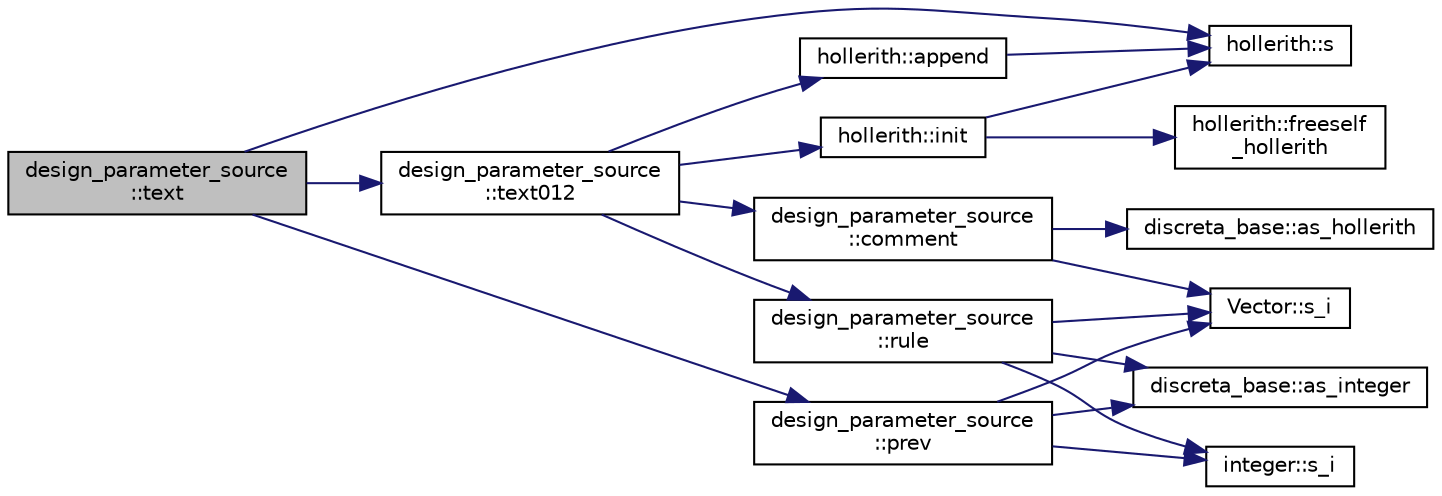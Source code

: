 digraph "design_parameter_source::text"
{
  edge [fontname="Helvetica",fontsize="10",labelfontname="Helvetica",labelfontsize="10"];
  node [fontname="Helvetica",fontsize="10",shape=record];
  rankdir="LR";
  Node1088 [label="design_parameter_source\l::text",height=0.2,width=0.4,color="black", fillcolor="grey75", style="filled", fontcolor="black"];
  Node1088 -> Node1089 [color="midnightblue",fontsize="10",style="solid",fontname="Helvetica"];
  Node1089 [label="design_parameter_source\l::text012",height=0.2,width=0.4,color="black", fillcolor="white", style="filled",URL="$df/d4b/classdesign__parameter__source.html#afa2c39e6ed9f674b1c21c39f9a6a392a"];
  Node1089 -> Node1090 [color="midnightblue",fontsize="10",style="solid",fontname="Helvetica"];
  Node1090 [label="hollerith::init",height=0.2,width=0.4,color="black", fillcolor="white", style="filled",URL="$d8/d99/classhollerith.html#af51ae7b943056db367f3c205a5a1cc4b"];
  Node1090 -> Node1091 [color="midnightblue",fontsize="10",style="solid",fontname="Helvetica"];
  Node1091 [label="hollerith::freeself\l_hollerith",height=0.2,width=0.4,color="black", fillcolor="white", style="filled",URL="$d8/d99/classhollerith.html#a240d1b30780c9e09323d0b3ad5e2d1f7"];
  Node1090 -> Node1092 [color="midnightblue",fontsize="10",style="solid",fontname="Helvetica"];
  Node1092 [label="hollerith::s",height=0.2,width=0.4,color="black", fillcolor="white", style="filled",URL="$d8/d99/classhollerith.html#af61fce2d06f211b25fe3838e4dfee77a"];
  Node1089 -> Node1093 [color="midnightblue",fontsize="10",style="solid",fontname="Helvetica"];
  Node1093 [label="design_parameter_source\l::comment",height=0.2,width=0.4,color="black", fillcolor="white", style="filled",URL="$df/d4b/classdesign__parameter__source.html#ae34592d2aebfff0766c1605cd4a896ba"];
  Node1093 -> Node1094 [color="midnightblue",fontsize="10",style="solid",fontname="Helvetica"];
  Node1094 [label="Vector::s_i",height=0.2,width=0.4,color="black", fillcolor="white", style="filled",URL="$d5/db2/class_vector.html#a1c4fe1752523df8119f70dd550244871"];
  Node1093 -> Node1095 [color="midnightblue",fontsize="10",style="solid",fontname="Helvetica"];
  Node1095 [label="discreta_base::as_hollerith",height=0.2,width=0.4,color="black", fillcolor="white", style="filled",URL="$d7/d71/classdiscreta__base.html#a3e66f82711f314710107e2f29e589690"];
  Node1089 -> Node1096 [color="midnightblue",fontsize="10",style="solid",fontname="Helvetica"];
  Node1096 [label="hollerith::append",height=0.2,width=0.4,color="black", fillcolor="white", style="filled",URL="$d8/d99/classhollerith.html#a778dd63885a4e3a4e2fb829165c32632"];
  Node1096 -> Node1092 [color="midnightblue",fontsize="10",style="solid",fontname="Helvetica"];
  Node1089 -> Node1097 [color="midnightblue",fontsize="10",style="solid",fontname="Helvetica"];
  Node1097 [label="design_parameter_source\l::rule",height=0.2,width=0.4,color="black", fillcolor="white", style="filled",URL="$df/d4b/classdesign__parameter__source.html#a8e9f2810222797d8cad1fc682bc447a3"];
  Node1097 -> Node1094 [color="midnightblue",fontsize="10",style="solid",fontname="Helvetica"];
  Node1097 -> Node1098 [color="midnightblue",fontsize="10",style="solid",fontname="Helvetica"];
  Node1098 [label="discreta_base::as_integer",height=0.2,width=0.4,color="black", fillcolor="white", style="filled",URL="$d7/d71/classdiscreta__base.html#a00d7691eaf874fd283d942692fe8dd26"];
  Node1097 -> Node1099 [color="midnightblue",fontsize="10",style="solid",fontname="Helvetica"];
  Node1099 [label="integer::s_i",height=0.2,width=0.4,color="black", fillcolor="white", style="filled",URL="$d0/de5/classinteger.html#adf28e9f94d4c844adaa950deeb80b904"];
  Node1088 -> Node1092 [color="midnightblue",fontsize="10",style="solid",fontname="Helvetica"];
  Node1088 -> Node1100 [color="midnightblue",fontsize="10",style="solid",fontname="Helvetica"];
  Node1100 [label="design_parameter_source\l::prev",height=0.2,width=0.4,color="black", fillcolor="white", style="filled",URL="$df/d4b/classdesign__parameter__source.html#a886ad5916d9f3689afd6bda66a22cf7d"];
  Node1100 -> Node1094 [color="midnightblue",fontsize="10",style="solid",fontname="Helvetica"];
  Node1100 -> Node1098 [color="midnightblue",fontsize="10",style="solid",fontname="Helvetica"];
  Node1100 -> Node1099 [color="midnightblue",fontsize="10",style="solid",fontname="Helvetica"];
}
